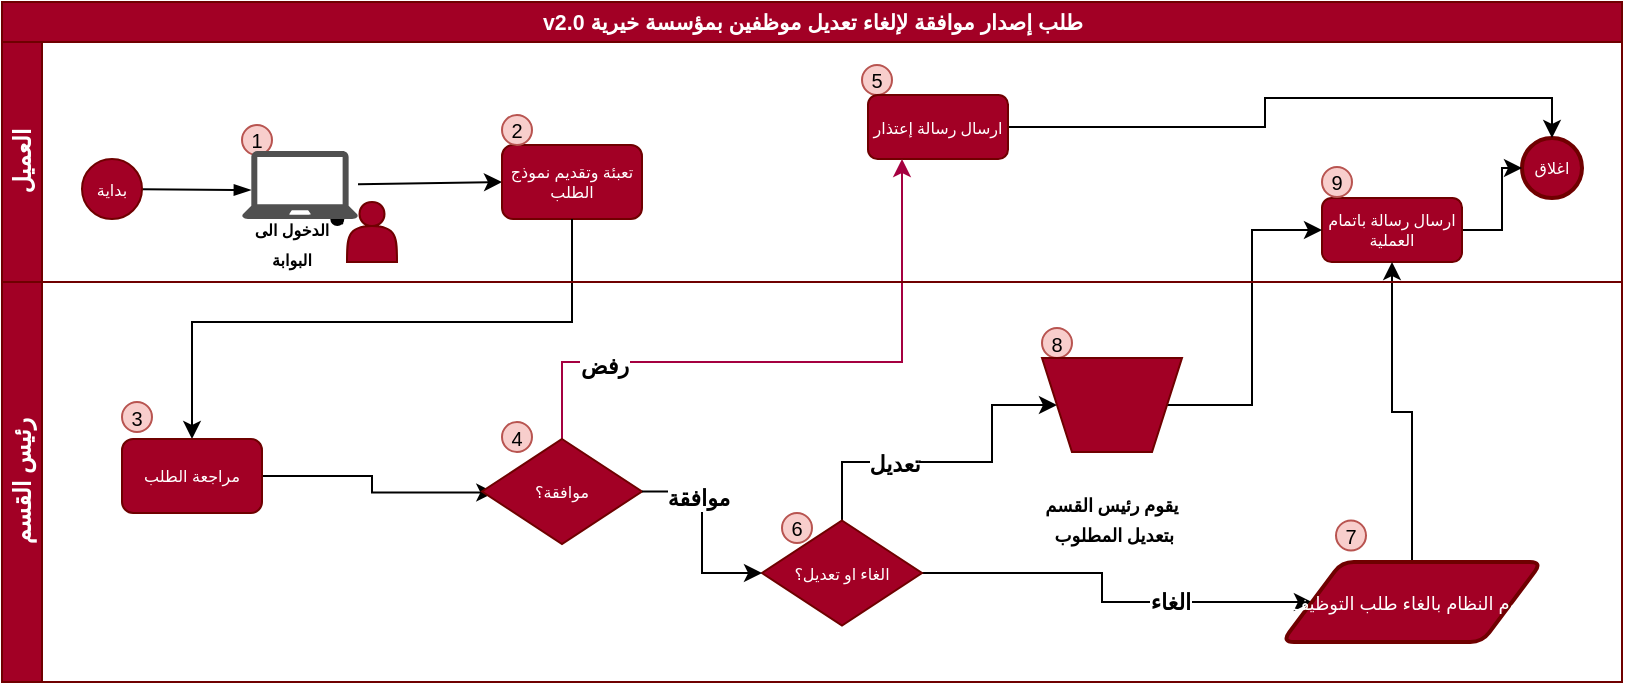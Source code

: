 <mxfile version="13.9.2" type="device"><diagram id="c7488fd3-1785-93aa-aadb-54a6760d102a" name="Page-1"><mxGraphModel dx="849" dy="380" grid="1" gridSize="10" guides="1" tooltips="1" connect="1" arrows="1" fold="1" page="1" pageScale="1" pageWidth="1654" pageHeight="1169" background="#ffffff" math="0" shadow="0"><root><mxCell id="0"/><mxCell id="1" parent="0"/><mxCell id="2b4e8129b02d487f-1" value="&lt;font face=&quot;dubai, sans-serif&quot;&gt;&lt;span style=&quot;font-size: 10.667px&quot;&gt;v2.0 طلب إصدار موافقة لإلغاء تعديل موظفين بمؤسسة خيرية&lt;/span&gt;&lt;/font&gt;" style="swimlane;html=1;childLayout=stackLayout;horizontal=1;startSize=20;horizontalStack=0;rounded=0;shadow=0;labelBackgroundColor=none;strokeWidth=1;fontFamily=Verdana;fontSize=8;align=center;fillColor=#a20025;strokeColor=#6F0000;fontColor=#ffffff;" parent="1" vertex="1"><mxGeometry x="160" y="90" width="810" height="340" as="geometry"><mxRectangle x="170" y="80" width="280" height="20" as="alternateBounds"/></mxGeometry></mxCell><mxCell id="2b4e8129b02d487f-2" value="العميل" style="swimlane;html=1;startSize=20;horizontal=0;fillColor=#a20025;strokeColor=#6F0000;fontColor=#ffffff;" parent="2b4e8129b02d487f-1" vertex="1"><mxGeometry y="20" width="810" height="120" as="geometry"/></mxCell><mxCell id="KPhhI4xXO0q0EvICIsSK-11" style="edgeStyle=none;rounded=0;jumpStyle=none;orthogonalLoop=1;jettySize=auto;html=1;entryX=0;entryY=0.5;entryDx=0;entryDy=0;endArrow=classic;endFill=1;" parent="2b4e8129b02d487f-2" source="KPhhI4xXO0q0EvICIsSK-3" target="2b4e8129b02d487f-7" edge="1"><mxGeometry relative="1" as="geometry"/></mxCell><mxCell id="KPhhI4xXO0q0EvICIsSK-13" style="edgeStyle=none;rounded=0;jumpStyle=none;orthogonalLoop=1;jettySize=auto;html=1;entryX=0.076;entryY=0.575;entryDx=0;entryDy=0;entryPerimeter=0;endArrow=blockThin;endFill=1;" parent="2b4e8129b02d487f-2" source="2b4e8129b02d487f-5" target="KPhhI4xXO0q0EvICIsSK-3" edge="1"><mxGeometry relative="1" as="geometry"/></mxCell><mxCell id="KPhhI4xXO0q0EvICIsSK-5" style="rounded=0;orthogonalLoop=1;jettySize=auto;html=1;jumpStyle=none;endArrow=oval;endFill=1;" parent="2b4e8129b02d487f-2" target="KPhhI4xXO0q0EvICIsSK-3" edge="1"><mxGeometry relative="1" as="geometry"><mxPoint x="170.397" y="91" as="sourcePoint"/></mxGeometry></mxCell><mxCell id="2b4e8129b02d487f-11" value="اغلاق" style="ellipse;whiteSpace=wrap;html=1;rounded=0;shadow=0;labelBackgroundColor=none;strokeWidth=2;fontFamily=Verdana;fontSize=8;align=center;fillColor=#a20025;strokeColor=#6F0000;fontColor=#ffffff;" parent="2b4e8129b02d487f-2" vertex="1"><mxGeometry x="760" y="48" width="30" height="30" as="geometry"/></mxCell><mxCell id="2b4e8129b02d487f-5" value="بداية" style="ellipse;whiteSpace=wrap;html=1;rounded=0;shadow=0;labelBackgroundColor=none;strokeWidth=1;fontFamily=Verdana;fontSize=8;align=center;fillColor=#a20025;strokeColor=#6F0000;fontColor=#ffffff;" parent="2b4e8129b02d487f-2" vertex="1"><mxGeometry x="40" y="58.5" width="30" height="30" as="geometry"/></mxCell><mxCell id="KPhhI4xXO0q0EvICIsSK-7" value="&lt;font style=&quot;font-size: 10px&quot;&gt;1&lt;/font&gt;" style="ellipse;whiteSpace=wrap;html=1;aspect=fixed;fillColor=#f8cecc;strokeColor=#b85450;" parent="2b4e8129b02d487f-2" vertex="1"><mxGeometry x="120" y="41.5" width="15" height="15" as="geometry"/></mxCell><mxCell id="KPhhI4xXO0q0EvICIsSK-3" value="" style="pointerEvents=1;shadow=0;dashed=0;html=1;strokeColor=none;fillColor=#505050;labelPosition=center;verticalLabelPosition=bottom;verticalAlign=top;outlineConnect=0;align=center;shape=mxgraph.office.devices.laptop;" parent="2b4e8129b02d487f-2" vertex="1"><mxGeometry x="120" y="54.5" width="58" height="34" as="geometry"/></mxCell><mxCell id="2b4e8129b02d487f-7" value="&lt;font face=&quot;dubai, sans-serif&quot;&gt;تعبئة وتقديم نموذج الطلب&lt;/font&gt;" style="rounded=1;whiteSpace=wrap;html=1;shadow=0;labelBackgroundColor=none;strokeWidth=1;fontFamily=Verdana;fontSize=8;align=center;fillColor=#a20025;strokeColor=#6F0000;fontColor=#ffffff;" parent="2b4e8129b02d487f-2" vertex="1"><mxGeometry x="250" y="51.5" width="70" height="37" as="geometry"/></mxCell><mxCell id="KPhhI4xXO0q0EvICIsSK-10" value="&lt;font style=&quot;font-size: 10px&quot;&gt;2&lt;/font&gt;" style="ellipse;whiteSpace=wrap;html=1;aspect=fixed;fillColor=#f8cecc;strokeColor=#b85450;" parent="2b4e8129b02d487f-2" vertex="1"><mxGeometry x="250" y="36.5" width="15" height="15" as="geometry"/></mxCell><mxCell id="2vPmhwO70LCvBUlOEUrR-254" value="&lt;font style=&quot;font-size: 10px&quot;&gt;5&lt;/font&gt;" style="ellipse;whiteSpace=wrap;html=1;aspect=fixed;fillColor=#f8cecc;strokeColor=#b85450;" parent="2b4e8129b02d487f-2" vertex="1"><mxGeometry x="430" y="11.5" width="15" height="15" as="geometry"/></mxCell><mxCell id="WX4mjtJfoactXL_7mW1g-7" style="edgeStyle=orthogonalEdgeStyle;rounded=0;orthogonalLoop=1;jettySize=auto;html=1;entryX=0.5;entryY=0;entryDx=0;entryDy=0;" parent="2b4e8129b02d487f-2" source="2vPmhwO70LCvBUlOEUrR-251" target="2b4e8129b02d487f-11" edge="1"><mxGeometry relative="1" as="geometry"/></mxCell><mxCell id="2vPmhwO70LCvBUlOEUrR-251" value="ارسال رسالة إعتذار" style="whiteSpace=wrap;html=1;rounded=1;shadow=0;fontFamily=Verdana;fontSize=8;fontColor=#ffffff;strokeColor=#6F0000;strokeWidth=1;fillColor=#a20025;" parent="2b4e8129b02d487f-2" vertex="1"><mxGeometry x="433" y="26.5" width="70" height="32" as="geometry"/></mxCell><mxCell id="2vPmhwO70LCvBUlOEUrR-1" value="" style="shape=actor;whiteSpace=wrap;html=1;fillColor=#a20025;strokeColor=#6F0000;fontColor=#ffffff;" parent="2b4e8129b02d487f-2" vertex="1"><mxGeometry x="172.5" y="80" width="25" height="30" as="geometry"/></mxCell><mxCell id="KPhhI4xXO0q0EvICIsSK-6" value="&lt;font style=&quot;font-size: 8px&quot;&gt;&lt;b&gt;الدخول الى البوابة&lt;/b&gt;&lt;/font&gt;" style="text;html=1;strokeColor=none;fillColor=none;align=center;verticalAlign=middle;whiteSpace=wrap;rounded=0;" parent="2b4e8129b02d487f-2" vertex="1"><mxGeometry x="120" y="90" width="50" height="20" as="geometry"/></mxCell><mxCell id="WX4mjtJfoactXL_7mW1g-8" style="edgeStyle=orthogonalEdgeStyle;rounded=0;orthogonalLoop=1;jettySize=auto;html=1;" parent="2b4e8129b02d487f-2" source="WX4mjtJfoactXL_7mW1g-3" target="2b4e8129b02d487f-11" edge="1"><mxGeometry relative="1" as="geometry"/></mxCell><mxCell id="WX4mjtJfoactXL_7mW1g-3" value="ارسال رسالة باتمام العملية" style="whiteSpace=wrap;html=1;rounded=1;shadow=0;fontFamily=Verdana;fontSize=8;fontColor=#ffffff;strokeColor=#6F0000;strokeWidth=1;fillColor=#a20025;" parent="2b4e8129b02d487f-2" vertex="1"><mxGeometry x="660" y="78" width="70" height="32" as="geometry"/></mxCell><mxCell id="WX4mjtJfoactXL_7mW1g-4" value="&lt;font style=&quot;font-size: 10px&quot;&gt;9&lt;/font&gt;" style="ellipse;whiteSpace=wrap;html=1;aspect=fixed;fillColor=#f8cecc;strokeColor=#b85450;" parent="2b4e8129b02d487f-2" vertex="1"><mxGeometry x="660" y="62.5" width="15" height="15" as="geometry"/></mxCell><mxCell id="NlYpHI1q_w7bWbI7-Xtg-22" style="edgeStyle=orthogonalEdgeStyle;rounded=0;orthogonalLoop=1;jettySize=auto;html=1;fillColor=#d80073;strokeColor=#A50040;" parent="2b4e8129b02d487f-1" source="Q4lTZ7tScbixVf-MBjZn-10" target="2vPmhwO70LCvBUlOEUrR-251" edge="1"><mxGeometry relative="1" as="geometry"><Array as="points"><mxPoint x="280" y="180"/><mxPoint x="450" y="180"/></Array><mxPoint x="330" y="724.25" as="sourcePoint"/></mxGeometry></mxCell><mxCell id="NlYpHI1q_w7bWbI7-Xtg-23" value="&lt;b&gt;رفض&lt;/b&gt;" style="edgeLabel;html=1;align=center;verticalAlign=middle;resizable=0;points=[];" parent="NlYpHI1q_w7bWbI7-Xtg-22" vertex="1" connectable="0"><mxGeometry x="-0.62" y="-2" relative="1" as="geometry"><mxPoint as="offset"/></mxGeometry></mxCell><mxCell id="BWdLH8AoODYLWj8INGrq-15" style="edgeStyle=orthogonalEdgeStyle;rounded=0;orthogonalLoop=1;jettySize=auto;html=1;entryX=0;entryY=0.5;entryDx=0;entryDy=0;" edge="1" parent="2b4e8129b02d487f-1" source="BWdLH8AoODYLWj8INGrq-10" target="WX4mjtJfoactXL_7mW1g-3"><mxGeometry relative="1" as="geometry"/></mxCell><mxCell id="BWdLH8AoODYLWj8INGrq-16" style="edgeStyle=orthogonalEdgeStyle;rounded=0;orthogonalLoop=1;jettySize=auto;html=1;" edge="1" parent="2b4e8129b02d487f-1" source="BWdLH8AoODYLWj8INGrq-7" target="WX4mjtJfoactXL_7mW1g-3"><mxGeometry relative="1" as="geometry"/></mxCell><mxCell id="BWdLH8AoODYLWj8INGrq-17" style="edgeStyle=orthogonalEdgeStyle;rounded=0;orthogonalLoop=1;jettySize=auto;html=1;" edge="1" parent="2b4e8129b02d487f-1" source="2b4e8129b02d487f-7" target="Q4lTZ7tScbixVf-MBjZn-7"><mxGeometry relative="1" as="geometry"><Array as="points"><mxPoint x="285" y="160"/><mxPoint x="95" y="160"/></Array></mxGeometry></mxCell><mxCell id="Q4lTZ7tScbixVf-MBjZn-1" value="رئيس القسم" style="swimlane;html=1;startSize=20;horizontal=0;fillColor=#a20025;strokeColor=#6F0000;fontColor=#ffffff;" parent="2b4e8129b02d487f-1" vertex="1"><mxGeometry y="140" width="810" height="200" as="geometry"/></mxCell><mxCell id="Q4lTZ7tScbixVf-MBjZn-3" value="&lt;font style=&quot;font-size: 10px&quot;&gt;3&lt;/font&gt;" style="ellipse;whiteSpace=wrap;html=1;aspect=fixed;fillColor=#f8cecc;strokeColor=#b85450;" parent="Q4lTZ7tScbixVf-MBjZn-1" vertex="1"><mxGeometry x="60" y="60" width="15" height="15" as="geometry"/></mxCell><mxCell id="Q4lTZ7tScbixVf-MBjZn-4" value="&lt;font style=&quot;font-size: 10px&quot;&gt;4&lt;/font&gt;" style="ellipse;whiteSpace=wrap;html=1;aspect=fixed;fillColor=#f8cecc;strokeColor=#b85450;" parent="Q4lTZ7tScbixVf-MBjZn-1" vertex="1"><mxGeometry x="250" y="70" width="15" height="15" as="geometry"/></mxCell><mxCell id="Q4lTZ7tScbixVf-MBjZn-5" style="edgeStyle=orthogonalEdgeStyle;rounded=0;orthogonalLoop=1;jettySize=auto;html=1;entryX=0.077;entryY=0.51;entryDx=0;entryDy=0;entryPerimeter=0;" parent="Q4lTZ7tScbixVf-MBjZn-1" source="Q4lTZ7tScbixVf-MBjZn-7" target="Q4lTZ7tScbixVf-MBjZn-10" edge="1"><mxGeometry relative="1" as="geometry"/></mxCell><mxCell id="Q4lTZ7tScbixVf-MBjZn-7" value="&lt;span lang=&quot;AR-SA&quot; dir=&quot;RTL&quot; style=&quot;line-height: 107% ; font-family: &amp;#34;dubai&amp;#34; , sans-serif&quot;&gt;&lt;font style=&quot;font-size: 8px&quot;&gt;مراجعة الطلب&lt;/font&gt;&lt;/span&gt;" style="rounded=1;whiteSpace=wrap;html=1;shadow=0;labelBackgroundColor=none;strokeWidth=1;fontFamily=Verdana;fontSize=8;align=center;fillColor=#a20025;strokeColor=#6F0000;fontColor=#ffffff;" parent="Q4lTZ7tScbixVf-MBjZn-1" vertex="1"><mxGeometry x="60" y="78.5" width="70" height="37" as="geometry"/></mxCell><mxCell id="Q4lTZ7tScbixVf-MBjZn-10" value="موافقة؟" style="strokeWidth=1;html=1;shape=mxgraph.flowchart.decision;whiteSpace=wrap;rounded=1;shadow=0;labelBackgroundColor=none;fontFamily=Verdana;fontSize=8;align=center;fillColor=#a20025;strokeColor=#6F0000;fontColor=#ffffff;" parent="Q4lTZ7tScbixVf-MBjZn-1" vertex="1"><mxGeometry x="240" y="78.5" width="80" height="52.5" as="geometry"/></mxCell><mxCell id="nH3Bs1_bLrSQQkiGUHYi-5" value="&lt;font style=&quot;font-size: 10px&quot;&gt;8&lt;/font&gt;" style="ellipse;whiteSpace=wrap;html=1;aspect=fixed;fillColor=#f8cecc;strokeColor=#b85450;" parent="Q4lTZ7tScbixVf-MBjZn-1" vertex="1"><mxGeometry x="520" y="23" width="15" height="15" as="geometry"/></mxCell><mxCell id="BWdLH8AoODYLWj8INGrq-8" style="edgeStyle=orthogonalEdgeStyle;rounded=0;orthogonalLoop=1;jettySize=auto;html=1;" edge="1" parent="Q4lTZ7tScbixVf-MBjZn-1" source="BWdLH8AoODYLWj8INGrq-1" target="BWdLH8AoODYLWj8INGrq-7"><mxGeometry relative="1" as="geometry"/></mxCell><mxCell id="BWdLH8AoODYLWj8INGrq-9" value="&lt;b&gt;الغاء&lt;/b&gt;" style="edgeLabel;html=1;align=center;verticalAlign=middle;resizable=0;points=[];" vertex="1" connectable="0" parent="BWdLH8AoODYLWj8INGrq-8"><mxGeometry x="0.325" relative="1" as="geometry"><mxPoint as="offset"/></mxGeometry></mxCell><mxCell id="BWdLH8AoODYLWj8INGrq-14" style="edgeStyle=orthogonalEdgeStyle;rounded=0;orthogonalLoop=1;jettySize=auto;html=1;entryX=0;entryY=0.5;entryDx=0;entryDy=0;" edge="1" parent="Q4lTZ7tScbixVf-MBjZn-1" source="BWdLH8AoODYLWj8INGrq-1" target="BWdLH8AoODYLWj8INGrq-10"><mxGeometry relative="1" as="geometry"><Array as="points"><mxPoint x="420" y="90"/><mxPoint x="495" y="90"/><mxPoint x="495" y="62"/></Array></mxGeometry></mxCell><mxCell id="BWdLH8AoODYLWj8INGrq-20" value="&lt;b&gt;تعديل&lt;/b&gt;" style="edgeLabel;html=1;align=center;verticalAlign=middle;resizable=0;points=[];" vertex="1" connectable="0" parent="BWdLH8AoODYLWj8INGrq-14"><mxGeometry x="-0.338" y="-1" relative="1" as="geometry"><mxPoint as="offset"/></mxGeometry></mxCell><mxCell id="BWdLH8AoODYLWj8INGrq-1" value="الغاء او تعديل؟" style="strokeWidth=1;html=1;shape=mxgraph.flowchart.decision;whiteSpace=wrap;rounded=1;shadow=0;labelBackgroundColor=none;fontFamily=Verdana;fontSize=8;align=center;fillColor=#a20025;strokeColor=#6F0000;fontColor=#ffffff;" vertex="1" parent="Q4lTZ7tScbixVf-MBjZn-1"><mxGeometry x="380" y="119.25" width="80" height="52.5" as="geometry"/></mxCell><mxCell id="BWdLH8AoODYLWj8INGrq-2" style="edgeStyle=orthogonalEdgeStyle;rounded=0;orthogonalLoop=1;jettySize=auto;html=1;" edge="1" parent="Q4lTZ7tScbixVf-MBjZn-1" source="Q4lTZ7tScbixVf-MBjZn-10" target="BWdLH8AoODYLWj8INGrq-1"><mxGeometry relative="1" as="geometry"><Array as="points"/><mxPoint x="753" y="370.58" as="targetPoint"/><mxPoint x="440" y="361" as="sourcePoint"/></mxGeometry></mxCell><mxCell id="BWdLH8AoODYLWj8INGrq-3" value="&lt;b&gt;موافقة&lt;/b&gt;" style="edgeLabel;html=1;align=center;verticalAlign=middle;resizable=0;points=[];" vertex="1" connectable="0" parent="BWdLH8AoODYLWj8INGrq-2"><mxGeometry x="-0.447" y="-3" relative="1" as="geometry"><mxPoint as="offset"/></mxGeometry></mxCell><mxCell id="BWdLH8AoODYLWj8INGrq-7" value="&lt;font style=&quot;font-size: 9px&quot;&gt;يقوم النظام بالغاء طلب التوظيف&lt;/font&gt;" style="shape=parallelogram;html=1;strokeWidth=2;perimeter=parallelogramPerimeter;whiteSpace=wrap;rounded=1;arcSize=12;size=0.23;fillColor=#a20025;strokeColor=#6F0000;fontColor=#ffffff;" vertex="1" parent="Q4lTZ7tScbixVf-MBjZn-1"><mxGeometry x="640" y="140" width="130" height="40" as="geometry"/></mxCell><mxCell id="BWdLH8AoODYLWj8INGrq-10" value="&lt;p&gt;&lt;span lang=&quot;AR-SA&quot; dir=&quot;RTL&quot; style=&quot;line-height: 107%&quot;&gt;&lt;font color=&quot;#000000&quot; face=&quot;Verdana&quot; size=&quot;1&quot;&gt;&lt;b style=&quot;font-size: 9px&quot;&gt;يقوم رئيس القسم بتعديل المطلوب&amp;nbsp;&lt;/b&gt;&lt;/font&gt;&lt;/span&gt;&lt;/p&gt;" style="verticalLabelPosition=bottom;verticalAlign=top;html=1;shape=trapezoid;perimeter=trapezoidPerimeter;whiteSpace=wrap;size=0.214;arcSize=10;flipV=1;fillColor=#a20025;strokeColor=#6F0000;fontColor=#ffffff;" vertex="1" parent="Q4lTZ7tScbixVf-MBjZn-1"><mxGeometry x="520" y="38" width="70" height="47" as="geometry"/></mxCell><mxCell id="BWdLH8AoODYLWj8INGrq-13" value="&lt;font style=&quot;font-size: 10px&quot;&gt;7&lt;/font&gt;" style="ellipse;whiteSpace=wrap;html=1;aspect=fixed;fillColor=#f8cecc;strokeColor=#b85450;" vertex="1" parent="Q4lTZ7tScbixVf-MBjZn-1"><mxGeometry x="667" y="119.25" width="15" height="15" as="geometry"/></mxCell><mxCell id="BWdLH8AoODYLWj8INGrq-18" value="&lt;font style=&quot;font-size: 10px&quot;&gt;6&lt;/font&gt;" style="ellipse;whiteSpace=wrap;html=1;aspect=fixed;fillColor=#f8cecc;strokeColor=#b85450;" vertex="1" parent="Q4lTZ7tScbixVf-MBjZn-1"><mxGeometry x="390" y="115.5" width="15" height="15" as="geometry"/></mxCell></root></mxGraphModel></diagram></mxfile>